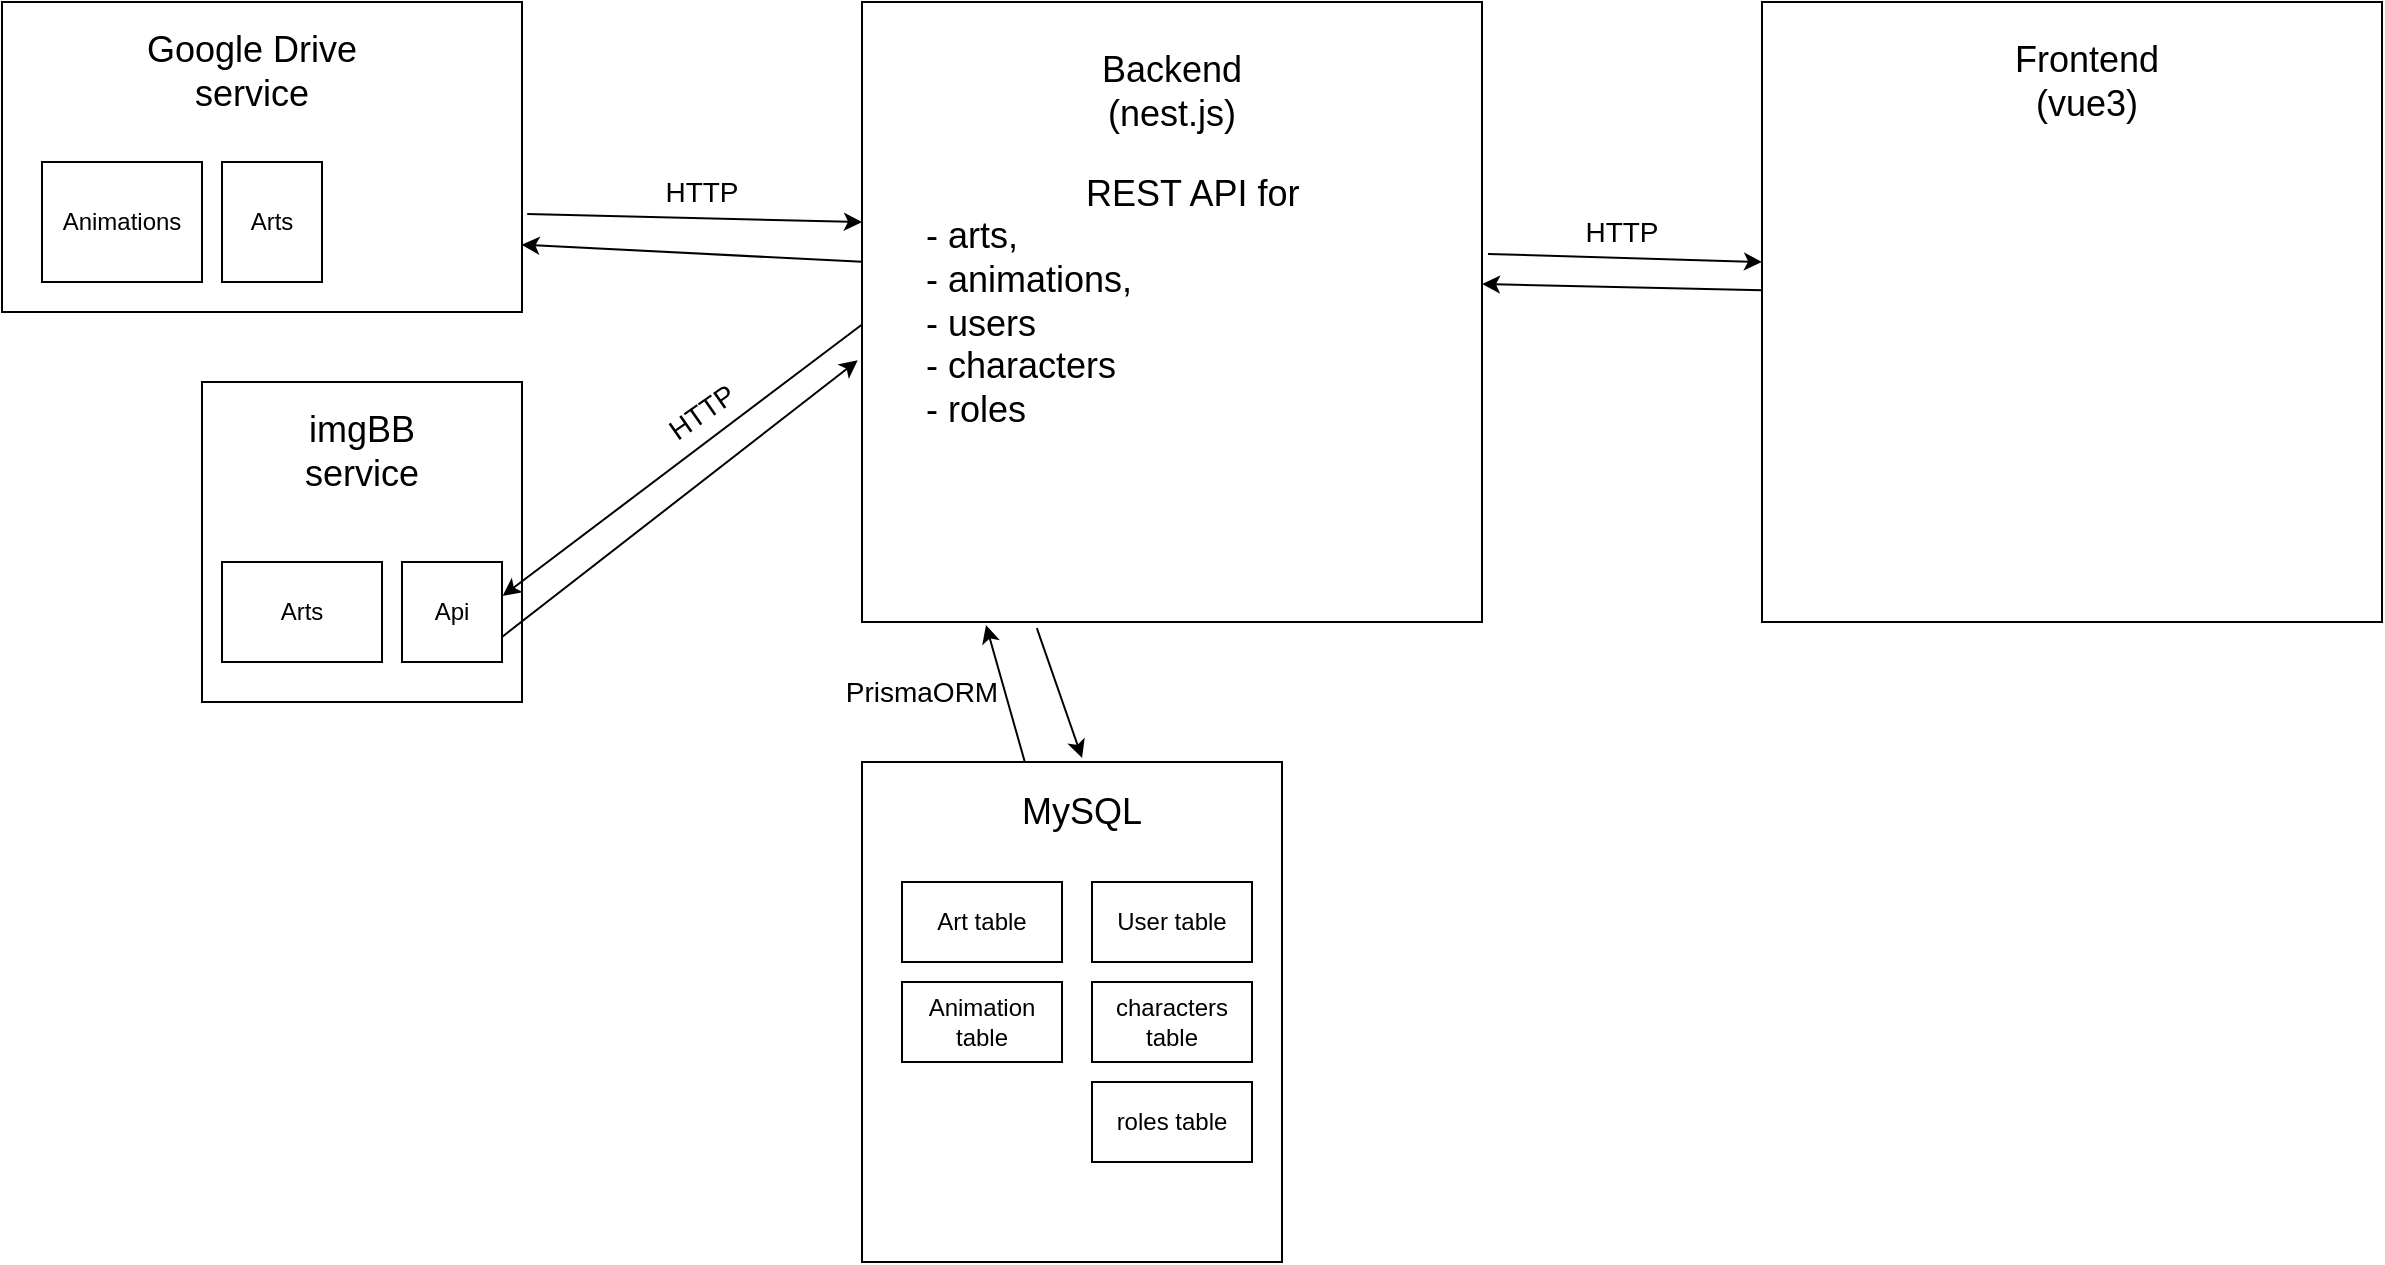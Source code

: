 <mxfile version="24.7.3" type="github">
  <diagram name="Page-1" id="9EqthG25XIBpubpoAXLf">
    <mxGraphModel dx="2465" dy="928" grid="1" gridSize="10" guides="1" tooltips="1" connect="1" arrows="1" fold="1" page="1" pageScale="1" pageWidth="850" pageHeight="1100" math="0" shadow="0">
      <root>
        <mxCell id="0" />
        <mxCell id="1" parent="0" />
        <mxCell id="gOhf0PbOOfDqNwj_wZP2-1" value="" style="whiteSpace=wrap;html=1;aspect=fixed;" parent="1" vertex="1">
          <mxGeometry x="50" y="20" width="310" height="310" as="geometry" />
        </mxCell>
        <mxCell id="gOhf0PbOOfDqNwj_wZP2-3" value="&lt;font style=&quot;font-size: 18px;&quot;&gt;Backend (nest.js)&lt;/font&gt;" style="text;strokeColor=none;align=center;fillColor=none;html=1;verticalAlign=middle;whiteSpace=wrap;rounded=0;" parent="1" vertex="1">
          <mxGeometry x="150" y="30" width="110" height="70" as="geometry" />
        </mxCell>
        <mxCell id="gOhf0PbOOfDqNwj_wZP2-10" value="&lt;div style=&quot;&quot;&gt;&lt;span style=&quot;font-size: 18px; background-color: initial;&quot;&gt;&lt;span style=&quot;white-space: pre;&quot;&gt;&#x9;&lt;/span&gt;&lt;span style=&quot;white-space: pre;&quot;&gt;&#x9;&lt;/span&gt;REST API for&amp;nbsp;&lt;/span&gt;&lt;/div&gt;&lt;div style=&quot;&quot;&gt;&lt;span style=&quot;font-size: 18px;&quot;&gt;- arts,&amp;nbsp;&lt;/span&gt;&lt;/div&gt;&lt;div&gt;&lt;div style=&quot;&quot;&gt;&lt;span style=&quot;font-size: 18px; background-color: initial;&quot;&gt;- animations,&lt;/span&gt;&lt;/div&gt;&lt;div style=&quot;&quot;&gt;&lt;span style=&quot;font-size: 18px;&quot;&gt;- users&lt;/span&gt;&lt;/div&gt;&lt;/div&gt;&lt;div style=&quot;&quot;&gt;&lt;span style=&quot;font-size: 18px;&quot;&gt;- characters&lt;/span&gt;&lt;/div&gt;&lt;div style=&quot;&quot;&gt;&lt;span style=&quot;font-size: 18px;&quot;&gt;- roles&lt;/span&gt;&lt;/div&gt;" style="text;strokeColor=none;align=left;fillColor=none;html=1;verticalAlign=middle;whiteSpace=wrap;rounded=0;" parent="1" vertex="1">
          <mxGeometry x="80" y="70" width="250" height="200" as="geometry" />
        </mxCell>
        <mxCell id="gOhf0PbOOfDqNwj_wZP2-18" value="" style="whiteSpace=wrap;html=1;aspect=fixed;" parent="1" vertex="1">
          <mxGeometry x="-280" y="210" width="160" height="160" as="geometry" />
        </mxCell>
        <mxCell id="gOhf0PbOOfDqNwj_wZP2-19" value="&lt;span style=&quot;font-size: 18px;&quot;&gt;imgBB service&lt;/span&gt;" style="text;strokeColor=none;align=center;fillColor=none;html=1;verticalAlign=middle;whiteSpace=wrap;rounded=0;" parent="1" vertex="1">
          <mxGeometry x="-255" y="210" width="110" height="70" as="geometry" />
        </mxCell>
        <mxCell id="gOhf0PbOOfDqNwj_wZP2-20" value="Arts" style="rounded=0;whiteSpace=wrap;html=1;" parent="1" vertex="1">
          <mxGeometry x="-270" y="300" width="80" height="50" as="geometry" />
        </mxCell>
        <mxCell id="gOhf0PbOOfDqNwj_wZP2-24" value="" style="rounded=0;whiteSpace=wrap;html=1;" parent="1" vertex="1">
          <mxGeometry x="50" y="400" width="210" height="250" as="geometry" />
        </mxCell>
        <mxCell id="gOhf0PbOOfDqNwj_wZP2-25" value="&lt;font style=&quot;font-size: 18px;&quot;&gt;MySQL&lt;/font&gt;" style="text;strokeColor=none;align=center;fillColor=none;html=1;verticalAlign=middle;whiteSpace=wrap;rounded=0;" parent="1" vertex="1">
          <mxGeometry x="130" y="410" width="60" height="30" as="geometry" />
        </mxCell>
        <mxCell id="gOhf0PbOOfDqNwj_wZP2-47" value="Art table" style="rounded=0;whiteSpace=wrap;html=1;" parent="1" vertex="1">
          <mxGeometry x="70" y="460" width="80" height="40" as="geometry" />
        </mxCell>
        <mxCell id="gOhf0PbOOfDqNwj_wZP2-48" value="Animation table" style="rounded=0;whiteSpace=wrap;html=1;" parent="1" vertex="1">
          <mxGeometry x="70" y="510" width="80" height="40" as="geometry" />
        </mxCell>
        <mxCell id="gOhf0PbOOfDqNwj_wZP2-49" value="User table" style="rounded=0;whiteSpace=wrap;html=1;" parent="1" vertex="1">
          <mxGeometry x="165" y="460" width="80" height="40" as="geometry" />
        </mxCell>
        <mxCell id="gOhf0PbOOfDqNwj_wZP2-52" value="Api" style="rounded=0;whiteSpace=wrap;html=1;" parent="1" vertex="1">
          <mxGeometry x="-180" y="300" width="50" height="50" as="geometry" />
        </mxCell>
        <mxCell id="gOhf0PbOOfDqNwj_wZP2-53" value="" style="endArrow=classic;html=1;rounded=0;exitX=-0.001;exitY=0.521;exitDx=0;exitDy=0;entryX=1.007;entryY=0.339;entryDx=0;entryDy=0;exitPerimeter=0;entryPerimeter=0;" parent="1" source="gOhf0PbOOfDqNwj_wZP2-1" target="gOhf0PbOOfDqNwj_wZP2-52" edge="1">
          <mxGeometry width="50" height="50" relative="1" as="geometry">
            <mxPoint x="70" y="165.04" as="sourcePoint" />
            <mxPoint x="-120" y="140" as="targetPoint" />
            <Array as="points" />
          </mxGeometry>
        </mxCell>
        <mxCell id="gOhf0PbOOfDqNwj_wZP2-55" value="" style="endArrow=classic;html=1;rounded=0;exitX=1;exitY=0.75;exitDx=0;exitDy=0;entryX=-0.007;entryY=0.578;entryDx=0;entryDy=0;entryPerimeter=0;" parent="1" source="gOhf0PbOOfDqNwj_wZP2-52" target="gOhf0PbOOfDqNwj_wZP2-1" edge="1">
          <mxGeometry width="50" height="50" relative="1" as="geometry">
            <mxPoint x="80" y="175" as="sourcePoint" />
            <mxPoint x="69.64" y="183.76" as="targetPoint" />
            <Array as="points" />
          </mxGeometry>
        </mxCell>
        <mxCell id="gOhf0PbOOfDqNwj_wZP2-56" value="" style="endArrow=classic;html=1;rounded=0;exitX=0.282;exitY=1.01;exitDx=0;exitDy=0;entryX=0.524;entryY=-0.008;entryDx=0;entryDy=0;exitPerimeter=0;entryPerimeter=0;" parent="1" source="gOhf0PbOOfDqNwj_wZP2-1" target="gOhf0PbOOfDqNwj_wZP2-24" edge="1">
          <mxGeometry width="50" height="50" relative="1" as="geometry">
            <mxPoint x="153.16" y="232.4" as="sourcePoint" />
            <mxPoint x="90" y="390" as="targetPoint" />
            <Array as="points" />
          </mxGeometry>
        </mxCell>
        <mxCell id="gOhf0PbOOfDqNwj_wZP2-57" value="" style="endArrow=classic;html=1;rounded=0;exitX=0.387;exitY=-0.002;exitDx=0;exitDy=0;entryX=0.2;entryY=1.005;entryDx=0;entryDy=0;exitPerimeter=0;entryPerimeter=0;" parent="1" source="gOhf0PbOOfDqNwj_wZP2-24" target="gOhf0PbOOfDqNwj_wZP2-1" edge="1">
          <mxGeometry width="50" height="50" relative="1" as="geometry">
            <mxPoint x="90" y="403" as="sourcePoint" />
            <mxPoint x="130" y="230" as="targetPoint" />
            <Array as="points" />
          </mxGeometry>
        </mxCell>
        <mxCell id="gOhf0PbOOfDqNwj_wZP2-58" value="&lt;font style=&quot;font-size: 14px;&quot;&gt;HTTP&lt;/font&gt;" style="text;strokeColor=none;align=center;fillColor=none;html=1;verticalAlign=middle;whiteSpace=wrap;rounded=0;rotation=0;" parent="1" vertex="1">
          <mxGeometry x="-60" y="100" width="60" height="30" as="geometry" />
        </mxCell>
        <mxCell id="gOhf0PbOOfDqNwj_wZP2-59" value="&lt;font style=&quot;font-size: 14px;&quot;&gt;HTTP&lt;/font&gt;" style="text;strokeColor=none;align=center;fillColor=none;html=1;verticalAlign=middle;whiteSpace=wrap;rounded=0;rotation=-35;" parent="1" vertex="1">
          <mxGeometry x="-60" y="210" width="60" height="30" as="geometry" />
        </mxCell>
        <mxCell id="gOhf0PbOOfDqNwj_wZP2-60" value="&lt;font style=&quot;font-size: 14px;&quot;&gt;PrismaORM&lt;/font&gt;" style="text;strokeColor=none;align=center;fillColor=none;html=1;verticalAlign=middle;whiteSpace=wrap;rounded=0;rotation=0;" parent="1" vertex="1">
          <mxGeometry x="40" y="350" width="80" height="30" as="geometry" />
        </mxCell>
        <mxCell id="IRSiZERIlUoWXnFbr-Th-4" value="" style="rounded=0;whiteSpace=wrap;html=1;" vertex="1" parent="1">
          <mxGeometry x="-380" y="20" width="260" height="155" as="geometry" />
        </mxCell>
        <mxCell id="IRSiZERIlUoWXnFbr-Th-1" value="" style="whiteSpace=wrap;html=1;aspect=fixed;" vertex="1" parent="1">
          <mxGeometry x="500" y="20" width="310" height="310" as="geometry" />
        </mxCell>
        <mxCell id="IRSiZERIlUoWXnFbr-Th-2" value="&lt;div&gt;&lt;span style=&quot;font-size: 18px;&quot;&gt;Frontend&lt;/span&gt;&lt;/div&gt;&lt;div&gt;&lt;span style=&quot;font-size: 18px;&quot;&gt;(vue3)&lt;/span&gt;&lt;/div&gt;" style="text;strokeColor=none;align=center;fillColor=none;html=1;verticalAlign=middle;whiteSpace=wrap;rounded=0;" vertex="1" parent="1">
          <mxGeometry x="600" y="30" width="125" height="60" as="geometry" />
        </mxCell>
        <mxCell id="gOhf0PbOOfDqNwj_wZP2-12" value="&lt;span style=&quot;font-size: 18px;&quot;&gt;Google Drive service&lt;/span&gt;" style="text;strokeColor=none;align=center;fillColor=none;html=1;verticalAlign=middle;whiteSpace=wrap;rounded=0;" parent="1" vertex="1">
          <mxGeometry x="-310" y="20" width="110" height="70" as="geometry" />
        </mxCell>
        <mxCell id="gOhf0PbOOfDqNwj_wZP2-14" value="Animations" style="rounded=0;whiteSpace=wrap;html=1;" parent="1" vertex="1">
          <mxGeometry x="-360" y="100" width="80" height="60" as="geometry" />
        </mxCell>
        <mxCell id="gOhf0PbOOfDqNwj_wZP2-51" value="Arts" style="rounded=0;whiteSpace=wrap;html=1;" parent="1" vertex="1">
          <mxGeometry x="-270" y="100" width="50" height="60" as="geometry" />
        </mxCell>
        <mxCell id="gOhf0PbOOfDqNwj_wZP2-50" value="" style="endArrow=classic;html=1;rounded=0;entryX=0.999;entryY=0.783;entryDx=0;entryDy=0;entryPerimeter=0;exitX=0;exitY=0.419;exitDx=0;exitDy=0;exitPerimeter=0;" parent="1" target="IRSiZERIlUoWXnFbr-Th-4" edge="1" source="gOhf0PbOOfDqNwj_wZP2-1">
          <mxGeometry width="50" height="50" relative="1" as="geometry">
            <mxPoint x="70" y="145" as="sourcePoint" />
            <mxPoint x="-110" y="150" as="targetPoint" />
            <Array as="points" />
          </mxGeometry>
        </mxCell>
        <mxCell id="gOhf0PbOOfDqNwj_wZP2-54" value="" style="endArrow=classic;html=1;rounded=0;entryX=0;entryY=0.355;entryDx=0;entryDy=0;entryPerimeter=0;exitX=1.01;exitY=0.684;exitDx=0;exitDy=0;exitPerimeter=0;" parent="1" source="IRSiZERIlUoWXnFbr-Th-4" target="gOhf0PbOOfDqNwj_wZP2-1" edge="1">
          <mxGeometry width="50" height="50" relative="1" as="geometry">
            <mxPoint x="-217" y="120" as="sourcePoint" />
            <mxPoint x="70" y="130" as="targetPoint" />
          </mxGeometry>
        </mxCell>
        <mxCell id="IRSiZERIlUoWXnFbr-Th-5" value="characters&lt;div&gt;table&lt;/div&gt;" style="rounded=0;whiteSpace=wrap;html=1;" vertex="1" parent="1">
          <mxGeometry x="165" y="510" width="80" height="40" as="geometry" />
        </mxCell>
        <mxCell id="IRSiZERIlUoWXnFbr-Th-6" value="roles&amp;nbsp;&lt;span style=&quot;background-color: initial;&quot;&gt;table&lt;/span&gt;" style="rounded=0;whiteSpace=wrap;html=1;" vertex="1" parent="1">
          <mxGeometry x="165" y="560" width="80" height="40" as="geometry" />
        </mxCell>
        <mxCell id="IRSiZERIlUoWXnFbr-Th-11" value="&lt;font style=&quot;font-size: 14px;&quot;&gt;HTTP&lt;/font&gt;" style="text;strokeColor=none;align=center;fillColor=none;html=1;verticalAlign=middle;whiteSpace=wrap;rounded=0;rotation=0;" vertex="1" parent="1">
          <mxGeometry x="400" y="120" width="60" height="30" as="geometry" />
        </mxCell>
        <mxCell id="IRSiZERIlUoWXnFbr-Th-12" value="" style="endArrow=classic;html=1;rounded=0;entryX=0.999;entryY=0.783;entryDx=0;entryDy=0;entryPerimeter=0;exitX=0.001;exitY=0.465;exitDx=0;exitDy=0;exitPerimeter=0;" edge="1" parent="1" source="IRSiZERIlUoWXnFbr-Th-1">
          <mxGeometry width="50" height="50" relative="1" as="geometry">
            <mxPoint x="550" y="165" as="sourcePoint" />
            <mxPoint x="360" y="161" as="targetPoint" />
            <Array as="points" />
          </mxGeometry>
        </mxCell>
        <mxCell id="IRSiZERIlUoWXnFbr-Th-13" value="" style="endArrow=classic;html=1;rounded=0;exitX=1.01;exitY=0.684;exitDx=0;exitDy=0;exitPerimeter=0;" edge="1" parent="1">
          <mxGeometry width="50" height="50" relative="1" as="geometry">
            <mxPoint x="363" y="146" as="sourcePoint" />
            <mxPoint x="500" y="150" as="targetPoint" />
          </mxGeometry>
        </mxCell>
      </root>
    </mxGraphModel>
  </diagram>
</mxfile>
